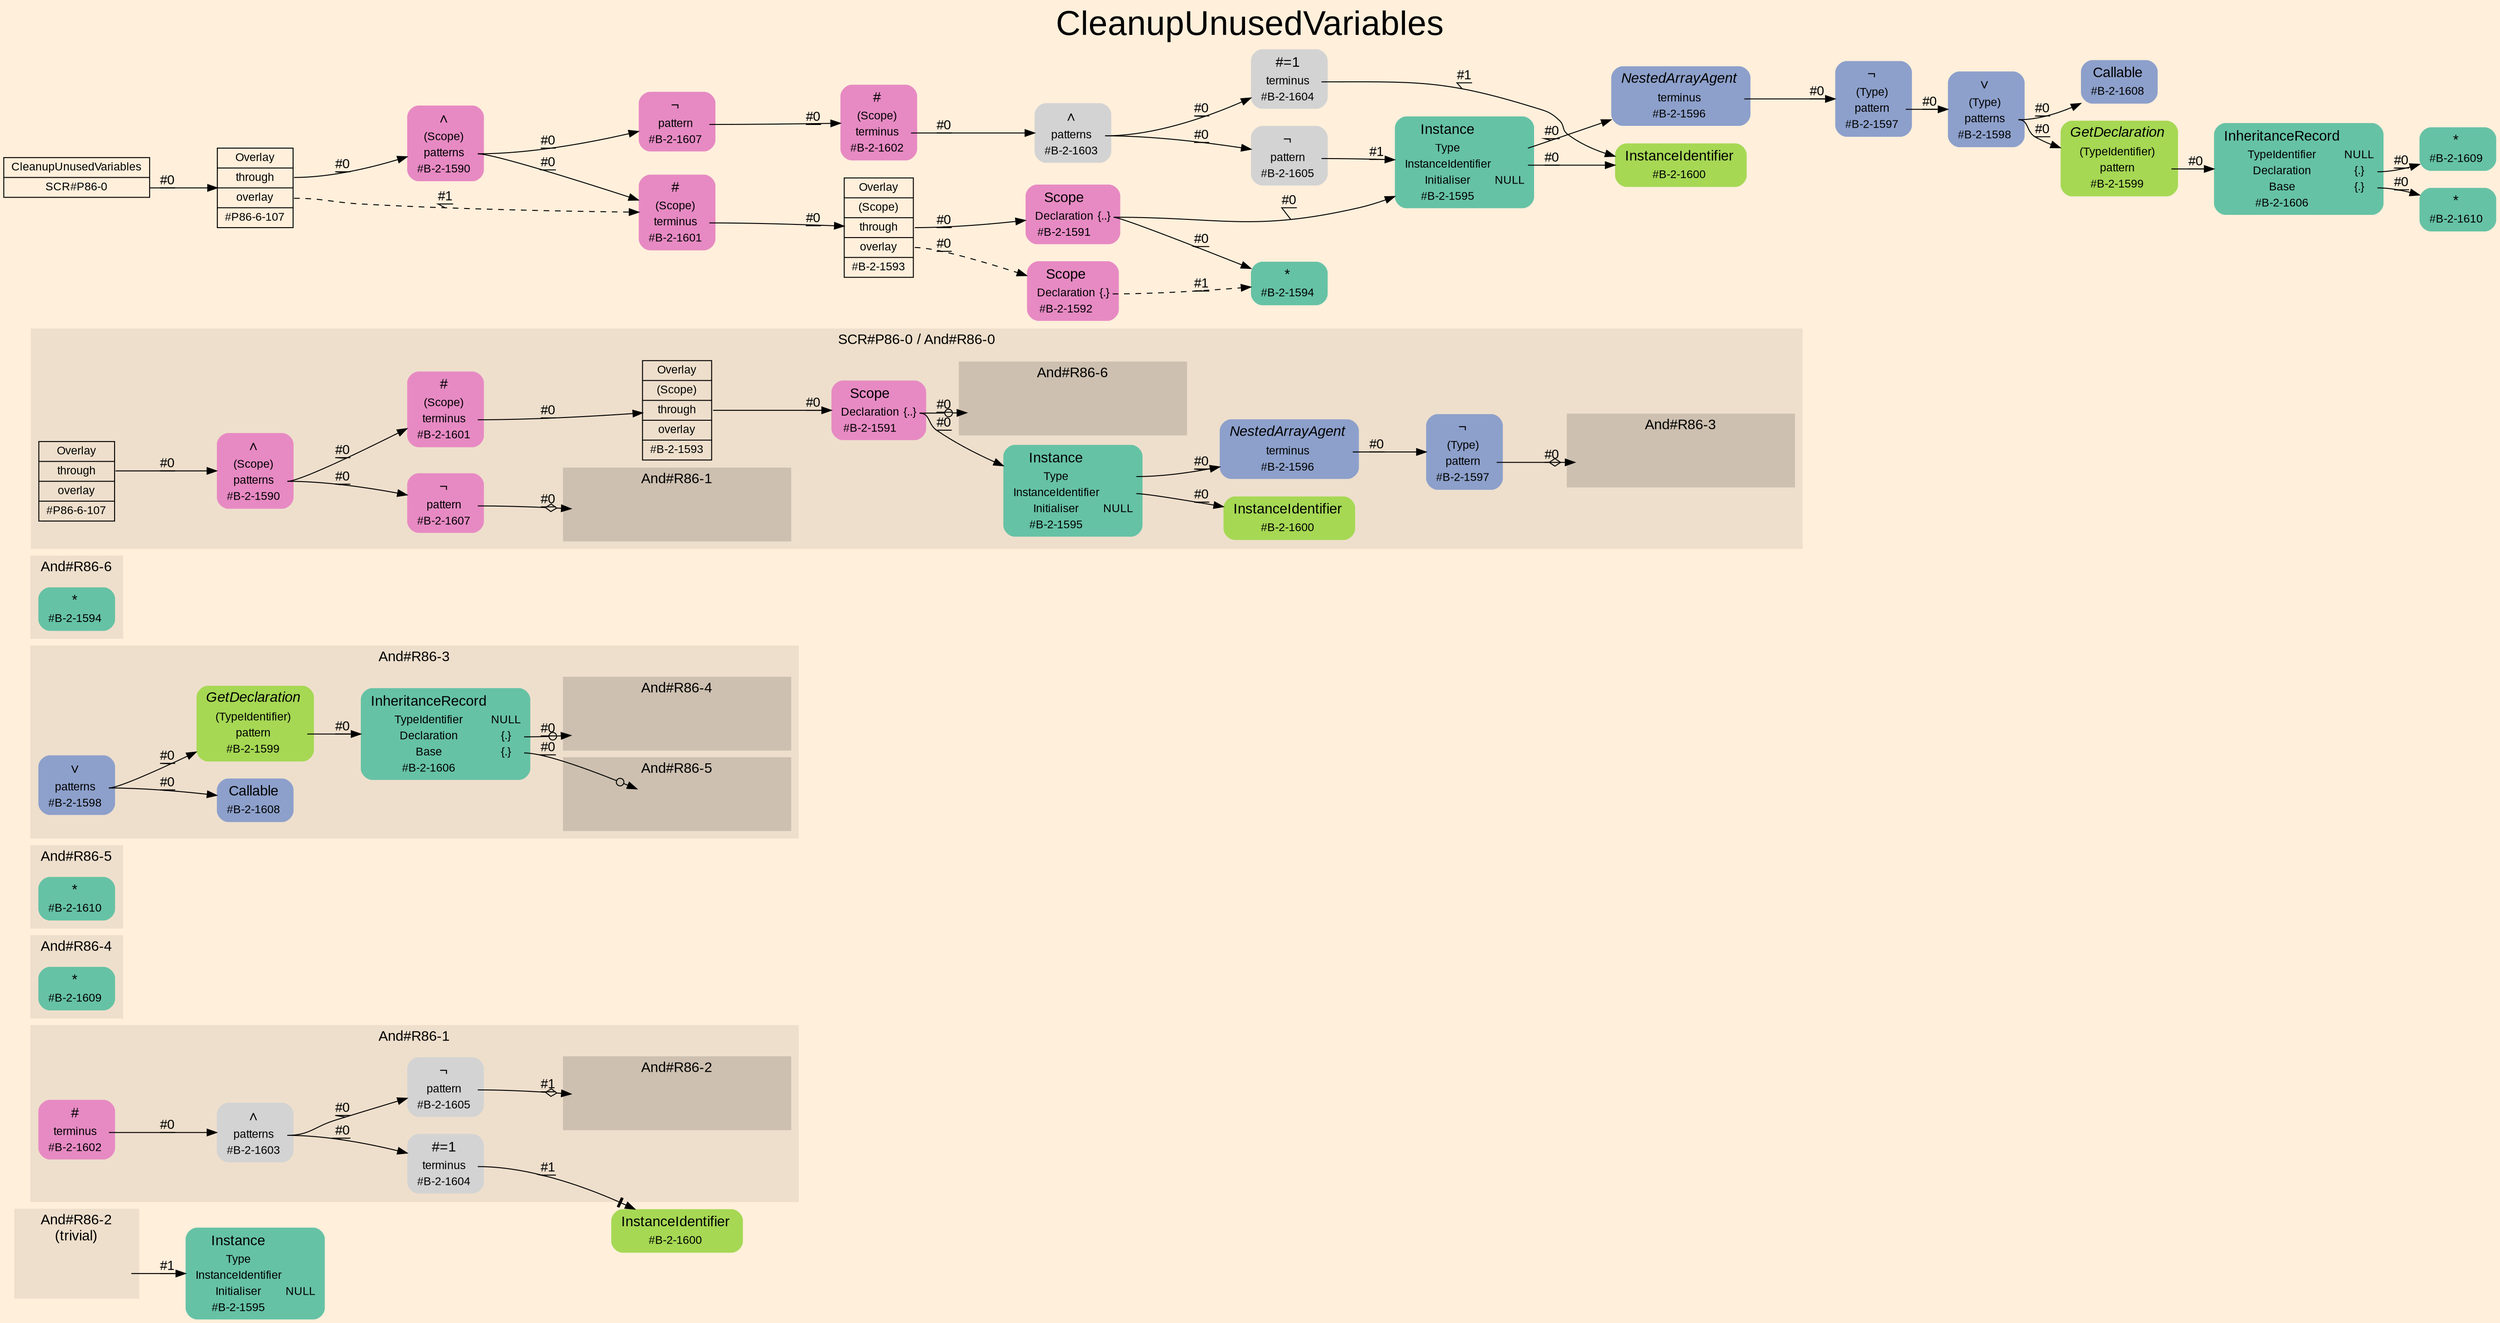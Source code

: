 digraph "CleanupUnusedVariables" {
label = "CleanupUnusedVariables"
labelloc = t
fontsize = "36"
graph [
    rankdir = "LR"
    ranksep = 0.3
    bgcolor = antiquewhite1
    color = black
    fontcolor = black
    fontname = "Arial"
];
node [
    fontname = "Arial"
];
edge [
    fontname = "Arial"
];

// -------------------- figure And#R86-2 --------------------
// -------- region And#R86-2 ----------
subgraph "clusterAnd#R86-2" {
    label = "And#R86-2\n(trivial)"
    style = "filled"
    color = antiquewhite2
    fontsize = "15"
    "And#R86-2/IRIP" [
        // -------- block And#R86-2/IRIP ----------
        shape = none
        style = "invisible"
    ];
    
}

"And#R86-2/#B-2-1595" [
    // -------- block And#R86-2/#B-2-1595 ----------
    shape = "plaintext"
    fillcolor = "/set28/1"
    label = <<TABLE BORDER="0" CELLBORDER="0" CELLSPACING="0">
     <TR><TD><FONT POINT-SIZE="15.0">Instance</FONT></TD><TD></TD></TR>
     <TR><TD>Type</TD><TD PORT="port0"></TD></TR>
     <TR><TD>InstanceIdentifier</TD><TD PORT="port1"></TD></TR>
     <TR><TD>Initialiser</TD><TD PORT="port2">NULL</TD></TR>
     <TR><TD>#B-2-1595</TD><TD PORT="port3"></TD></TR>
    </TABLE>>
    style = "rounded,filled"
    fontsize = "12"
];

"And#R86-2/IRIP" -> "And#R86-2/#B-2-1595" [
    label = "#1"
    decorate = true
    color = black
    fontcolor = black
];


// -------------------- figure And#R86-1 --------------------
// -------- region And#R86-1 ----------
subgraph "clusterAnd#R86-1" {
    label = "And#R86-1"
    style = "filled"
    color = antiquewhite2
    fontsize = "15"
    "And#R86-1/#B-2-1605" [
        // -------- block And#R86-1/#B-2-1605 ----------
        shape = "plaintext"
        label = <<TABLE BORDER="0" CELLBORDER="0" CELLSPACING="0">
         <TR><TD><FONT POINT-SIZE="15.0">¬</FONT></TD><TD></TD></TR>
         <TR><TD>pattern</TD><TD PORT="port0"></TD></TR>
         <TR><TD>#B-2-1605</TD><TD PORT="port1"></TD></TR>
        </TABLE>>
        style = "rounded,filled"
        fontsize = "12"
    ];
    
    "And#R86-1/#B-2-1603" [
        // -------- block And#R86-1/#B-2-1603 ----------
        shape = "plaintext"
        label = <<TABLE BORDER="0" CELLBORDER="0" CELLSPACING="0">
         <TR><TD><FONT POINT-SIZE="15.0">∧</FONT></TD><TD></TD></TR>
         <TR><TD>patterns</TD><TD PORT="port0"></TD></TR>
         <TR><TD>#B-2-1603</TD><TD PORT="port1"></TD></TR>
        </TABLE>>
        style = "rounded,filled"
        fontsize = "12"
    ];
    
    "And#R86-1/#B-2-1602" [
        // -------- block And#R86-1/#B-2-1602 ----------
        shape = "plaintext"
        fillcolor = "/set28/4"
        label = <<TABLE BORDER="0" CELLBORDER="0" CELLSPACING="0">
         <TR><TD><FONT POINT-SIZE="15.0">#</FONT></TD><TD></TD></TR>
         <TR><TD>terminus</TD><TD PORT="port0"></TD></TR>
         <TR><TD>#B-2-1602</TD><TD PORT="port1"></TD></TR>
        </TABLE>>
        style = "rounded,filled"
        fontsize = "12"
    ];
    
    "And#R86-1/#B-2-1604" [
        // -------- block And#R86-1/#B-2-1604 ----------
        shape = "plaintext"
        label = <<TABLE BORDER="0" CELLBORDER="0" CELLSPACING="0">
         <TR><TD><FONT POINT-SIZE="15.0">#=1</FONT></TD><TD></TD></TR>
         <TR><TD>terminus</TD><TD PORT="port0"></TD></TR>
         <TR><TD>#B-2-1604</TD><TD PORT="port1"></TD></TR>
        </TABLE>>
        style = "rounded,filled"
        fontsize = "12"
    ];
    
    // -------- region And#R86-1/And#R86-2 ----------
    subgraph "clusterAnd#R86-1/And#R86-2" {
        label = "And#R86-2"
        style = "filled"
        color = antiquewhite3
        fontsize = "15"
        "And#R86-1/And#R86-2/#B-2-1595" [
            // -------- block And#R86-1/And#R86-2/#B-2-1595 ----------
            shape = none
            fillcolor = "/set28/1"
            style = "invisible"
        ];
        
    }
    
}

"And#R86-1/#B-2-1600" [
    // -------- block And#R86-1/#B-2-1600 ----------
    shape = "plaintext"
    fillcolor = "/set28/5"
    label = <<TABLE BORDER="0" CELLBORDER="0" CELLSPACING="0">
     <TR><TD><FONT POINT-SIZE="15.0">InstanceIdentifier</FONT></TD><TD></TD></TR>
     <TR><TD>#B-2-1600</TD><TD PORT="port0"></TD></TR>
    </TABLE>>
    style = "rounded,filled"
    fontsize = "12"
];

"And#R86-1/#B-2-1605":port0 -> "And#R86-1/And#R86-2/#B-2-1595" [
    arrowhead="normalnoneodiamond"
    label = "#1"
    decorate = true
    color = black
    fontcolor = black
];

"And#R86-1/#B-2-1603":port0 -> "And#R86-1/#B-2-1604" [
    label = "#0"
    decorate = true
    color = black
    fontcolor = black
];

"And#R86-1/#B-2-1603":port0 -> "And#R86-1/#B-2-1605" [
    label = "#0"
    decorate = true
    color = black
    fontcolor = black
];

"And#R86-1/#B-2-1602":port0 -> "And#R86-1/#B-2-1603" [
    label = "#0"
    decorate = true
    color = black
    fontcolor = black
];

"And#R86-1/#B-2-1604":port0 -> "And#R86-1/#B-2-1600" [
    arrowhead="normalnonetee"
    label = "#1"
    decorate = true
    color = black
    fontcolor = black
];


// -------------------- figure And#R86-4 --------------------
// -------- region And#R86-4 ----------
subgraph "clusterAnd#R86-4" {
    label = "And#R86-4"
    style = "filled"
    color = antiquewhite2
    fontsize = "15"
    "And#R86-4/#B-2-1609" [
        // -------- block And#R86-4/#B-2-1609 ----------
        shape = "plaintext"
        fillcolor = "/set28/1"
        label = <<TABLE BORDER="0" CELLBORDER="0" CELLSPACING="0">
         <TR><TD><FONT POINT-SIZE="15.0">*</FONT></TD><TD></TD></TR>
         <TR><TD>#B-2-1609</TD><TD PORT="port0"></TD></TR>
        </TABLE>>
        style = "rounded,filled"
        fontsize = "12"
    ];
    
}


// -------------------- figure And#R86-5 --------------------
// -------- region And#R86-5 ----------
subgraph "clusterAnd#R86-5" {
    label = "And#R86-5"
    style = "filled"
    color = antiquewhite2
    fontsize = "15"
    "And#R86-5/#B-2-1610" [
        // -------- block And#R86-5/#B-2-1610 ----------
        shape = "plaintext"
        fillcolor = "/set28/1"
        label = <<TABLE BORDER="0" CELLBORDER="0" CELLSPACING="0">
         <TR><TD><FONT POINT-SIZE="15.0">*</FONT></TD><TD></TD></TR>
         <TR><TD>#B-2-1610</TD><TD PORT="port0"></TD></TR>
        </TABLE>>
        style = "rounded,filled"
        fontsize = "12"
    ];
    
}


// -------------------- figure And#R86-3 --------------------
// -------- region And#R86-3 ----------
subgraph "clusterAnd#R86-3" {
    label = "And#R86-3"
    style = "filled"
    color = antiquewhite2
    fontsize = "15"
    "And#R86-3/#B-2-1598" [
        // -------- block And#R86-3/#B-2-1598 ----------
        shape = "plaintext"
        fillcolor = "/set28/3"
        label = <<TABLE BORDER="0" CELLBORDER="0" CELLSPACING="0">
         <TR><TD><FONT POINT-SIZE="15.0">∨</FONT></TD><TD></TD></TR>
         <TR><TD>patterns</TD><TD PORT="port0"></TD></TR>
         <TR><TD>#B-2-1598</TD><TD PORT="port1"></TD></TR>
        </TABLE>>
        style = "rounded,filled"
        fontsize = "12"
    ];
    
    "And#R86-3/#B-2-1606" [
        // -------- block And#R86-3/#B-2-1606 ----------
        shape = "plaintext"
        fillcolor = "/set28/1"
        label = <<TABLE BORDER="0" CELLBORDER="0" CELLSPACING="0">
         <TR><TD><FONT POINT-SIZE="15.0">InheritanceRecord</FONT></TD><TD></TD></TR>
         <TR><TD>TypeIdentifier</TD><TD PORT="port0">NULL</TD></TR>
         <TR><TD>Declaration</TD><TD PORT="port1">{.}</TD></TR>
         <TR><TD>Base</TD><TD PORT="port2">{.}</TD></TR>
         <TR><TD>#B-2-1606</TD><TD PORT="port3"></TD></TR>
        </TABLE>>
        style = "rounded,filled"
        fontsize = "12"
    ];
    
    "And#R86-3/#B-2-1608" [
        // -------- block And#R86-3/#B-2-1608 ----------
        shape = "plaintext"
        fillcolor = "/set28/3"
        label = <<TABLE BORDER="0" CELLBORDER="0" CELLSPACING="0">
         <TR><TD><FONT POINT-SIZE="15.0">Callable</FONT></TD><TD></TD></TR>
         <TR><TD>#B-2-1608</TD><TD PORT="port0"></TD></TR>
        </TABLE>>
        style = "rounded,filled"
        fontsize = "12"
    ];
    
    "And#R86-3/#B-2-1599" [
        // -------- block And#R86-3/#B-2-1599 ----------
        shape = "plaintext"
        fillcolor = "/set28/5"
        label = <<TABLE BORDER="0" CELLBORDER="0" CELLSPACING="0">
         <TR><TD><FONT POINT-SIZE="15.0"><I>GetDeclaration</I></FONT></TD><TD></TD></TR>
         <TR><TD>(TypeIdentifier)</TD><TD PORT="port0"></TD></TR>
         <TR><TD>pattern</TD><TD PORT="port1"></TD></TR>
         <TR><TD>#B-2-1599</TD><TD PORT="port2"></TD></TR>
        </TABLE>>
        style = "rounded,filled"
        fontsize = "12"
    ];
    
    // -------- region And#R86-3/And#R86-4 ----------
    subgraph "clusterAnd#R86-3/And#R86-4" {
        label = "And#R86-4"
        style = "filled"
        color = antiquewhite3
        fontsize = "15"
        "And#R86-3/And#R86-4/#B-2-1609" [
            // -------- block And#R86-3/And#R86-4/#B-2-1609 ----------
            shape = none
            fillcolor = "/set28/1"
            style = "invisible"
        ];
        
    }
    
    // -------- region And#R86-3/And#R86-5 ----------
    subgraph "clusterAnd#R86-3/And#R86-5" {
        label = "And#R86-5"
        style = "filled"
        color = antiquewhite3
        fontsize = "15"
        "And#R86-3/And#R86-5/#B-2-1610" [
            // -------- block And#R86-3/And#R86-5/#B-2-1610 ----------
            shape = none
            fillcolor = "/set28/1"
            style = "invisible"
        ];
        
    }
    
}

"And#R86-3/#B-2-1598":port0 -> "And#R86-3/#B-2-1608" [
    label = "#0"
    decorate = true
    color = black
    fontcolor = black
];

"And#R86-3/#B-2-1598":port0 -> "And#R86-3/#B-2-1599" [
    label = "#0"
    decorate = true
    color = black
    fontcolor = black
];

"And#R86-3/#B-2-1606":port1 -> "And#R86-3/And#R86-4/#B-2-1609" [
    arrowhead="normalnoneodot"
    label = "#0"
    decorate = true
    color = black
    fontcolor = black
];

"And#R86-3/#B-2-1606":port2 -> "And#R86-3/And#R86-5/#B-2-1610" [
    arrowhead="normalnoneodot"
    label = "#0"
    decorate = true
    color = black
    fontcolor = black
];

"And#R86-3/#B-2-1599":port1 -> "And#R86-3/#B-2-1606" [
    label = "#0"
    decorate = true
    color = black
    fontcolor = black
];


// -------------------- figure And#R86-6 --------------------
// -------- region And#R86-6 ----------
subgraph "clusterAnd#R86-6" {
    label = "And#R86-6"
    style = "filled"
    color = antiquewhite2
    fontsize = "15"
    "And#R86-6/#B-2-1594" [
        // -------- block And#R86-6/#B-2-1594 ----------
        shape = "plaintext"
        fillcolor = "/set28/1"
        label = <<TABLE BORDER="0" CELLBORDER="0" CELLSPACING="0">
         <TR><TD><FONT POINT-SIZE="15.0">*</FONT></TD><TD></TD></TR>
         <TR><TD>#B-2-1594</TD><TD PORT="port0"></TD></TR>
        </TABLE>>
        style = "rounded,filled"
        fontsize = "12"
    ];
    
}


// -------------------- figure And#R86-0 --------------------
// -------- region And#R86-0 ----------
subgraph "clusterAnd#R86-0" {
    label = "SCR#P86-0 / And#R86-0"
    style = "filled"
    color = antiquewhite2
    fontsize = "15"
    "And#R86-0/#B-2-1600" [
        // -------- block And#R86-0/#B-2-1600 ----------
        shape = "plaintext"
        fillcolor = "/set28/5"
        label = <<TABLE BORDER="0" CELLBORDER="0" CELLSPACING="0">
         <TR><TD><FONT POINT-SIZE="15.0">InstanceIdentifier</FONT></TD><TD></TD></TR>
         <TR><TD>#B-2-1600</TD><TD PORT="port0"></TD></TR>
        </TABLE>>
        style = "rounded,filled"
        fontsize = "12"
    ];
    
    "And#R86-0/#B-2-1596" [
        // -------- block And#R86-0/#B-2-1596 ----------
        shape = "plaintext"
        fillcolor = "/set28/3"
        label = <<TABLE BORDER="0" CELLBORDER="0" CELLSPACING="0">
         <TR><TD><FONT POINT-SIZE="15.0"><I>NestedArrayAgent</I></FONT></TD><TD></TD></TR>
         <TR><TD>terminus</TD><TD PORT="port0"></TD></TR>
         <TR><TD>#B-2-1596</TD><TD PORT="port1"></TD></TR>
        </TABLE>>
        style = "rounded,filled"
        fontsize = "12"
    ];
    
    "And#R86-0/#B-2-1590" [
        // -------- block And#R86-0/#B-2-1590 ----------
        shape = "plaintext"
        fillcolor = "/set28/4"
        label = <<TABLE BORDER="0" CELLBORDER="0" CELLSPACING="0">
         <TR><TD><FONT POINT-SIZE="15.0">∧</FONT></TD><TD></TD></TR>
         <TR><TD>(Scope)</TD><TD PORT="port0"></TD></TR>
         <TR><TD>patterns</TD><TD PORT="port1"></TD></TR>
         <TR><TD>#B-2-1590</TD><TD PORT="port2"></TD></TR>
        </TABLE>>
        style = "rounded,filled"
        fontsize = "12"
    ];
    
    "And#R86-0/#B-2-1607" [
        // -------- block And#R86-0/#B-2-1607 ----------
        shape = "plaintext"
        fillcolor = "/set28/4"
        label = <<TABLE BORDER="0" CELLBORDER="0" CELLSPACING="0">
         <TR><TD><FONT POINT-SIZE="15.0">¬</FONT></TD><TD></TD></TR>
         <TR><TD>pattern</TD><TD PORT="port0"></TD></TR>
         <TR><TD>#B-2-1607</TD><TD PORT="port1"></TD></TR>
        </TABLE>>
        style = "rounded,filled"
        fontsize = "12"
    ];
    
    "And#R86-0/#B-2-1595" [
        // -------- block And#R86-0/#B-2-1595 ----------
        shape = "plaintext"
        fillcolor = "/set28/1"
        label = <<TABLE BORDER="0" CELLBORDER="0" CELLSPACING="0">
         <TR><TD><FONT POINT-SIZE="15.0">Instance</FONT></TD><TD></TD></TR>
         <TR><TD>Type</TD><TD PORT="port0"></TD></TR>
         <TR><TD>InstanceIdentifier</TD><TD PORT="port1"></TD></TR>
         <TR><TD>Initialiser</TD><TD PORT="port2">NULL</TD></TR>
         <TR><TD>#B-2-1595</TD><TD PORT="port3"></TD></TR>
        </TABLE>>
        style = "rounded,filled"
        fontsize = "12"
    ];
    
    "And#R86-0/#B-2-1591" [
        // -------- block And#R86-0/#B-2-1591 ----------
        shape = "plaintext"
        fillcolor = "/set28/4"
        label = <<TABLE BORDER="0" CELLBORDER="0" CELLSPACING="0">
         <TR><TD><FONT POINT-SIZE="15.0">Scope</FONT></TD><TD></TD></TR>
         <TR><TD>Declaration</TD><TD PORT="port0">{..}</TD></TR>
         <TR><TD>#B-2-1591</TD><TD PORT="port1"></TD></TR>
        </TABLE>>
        style = "rounded,filled"
        fontsize = "12"
    ];
    
    "And#R86-0/#B-2-1597" [
        // -------- block And#R86-0/#B-2-1597 ----------
        shape = "plaintext"
        fillcolor = "/set28/3"
        label = <<TABLE BORDER="0" CELLBORDER="0" CELLSPACING="0">
         <TR><TD><FONT POINT-SIZE="15.0">¬</FONT></TD><TD></TD></TR>
         <TR><TD>(Type)</TD><TD PORT="port0"></TD></TR>
         <TR><TD>pattern</TD><TD PORT="port1"></TD></TR>
         <TR><TD>#B-2-1597</TD><TD PORT="port2"></TD></TR>
        </TABLE>>
        style = "rounded,filled"
        fontsize = "12"
    ];
    
    "And#R86-0/#P86-6-107" [
        // -------- block And#R86-0/#P86-6-107 ----------
        shape = "record"
        fillcolor = antiquewhite2
        label = "<fixed> Overlay | <port0> through | <port1> overlay | <port2> #P86-6-107"
        style = "filled"
        fontsize = "12"
        color = black
        fontcolor = black
    ];
    
    "And#R86-0/#B-2-1593" [
        // -------- block And#R86-0/#B-2-1593 ----------
        shape = "record"
        fillcolor = antiquewhite2
        label = "<fixed> Overlay | <port0> (Scope) | <port1> through | <port2> overlay | <port3> #B-2-1593"
        style = "filled"
        fontsize = "12"
        color = black
        fontcolor = black
    ];
    
    "And#R86-0/#B-2-1601" [
        // -------- block And#R86-0/#B-2-1601 ----------
        shape = "plaintext"
        fillcolor = "/set28/4"
        label = <<TABLE BORDER="0" CELLBORDER="0" CELLSPACING="0">
         <TR><TD><FONT POINT-SIZE="15.0">#</FONT></TD><TD></TD></TR>
         <TR><TD>(Scope)</TD><TD PORT="port0"></TD></TR>
         <TR><TD>terminus</TD><TD PORT="port1"></TD></TR>
         <TR><TD>#B-2-1601</TD><TD PORT="port2"></TD></TR>
        </TABLE>>
        style = "rounded,filled"
        fontsize = "12"
    ];
    
    // -------- region And#R86-0/And#R86-1 ----------
    subgraph "clusterAnd#R86-0/And#R86-1" {
        label = "And#R86-1"
        style = "filled"
        color = antiquewhite3
        fontsize = "15"
        "And#R86-0/And#R86-1/#B-2-1602" [
            // -------- block And#R86-0/And#R86-1/#B-2-1602 ----------
            shape = none
            fillcolor = "/set28/4"
            style = "invisible"
        ];
        
    }
    
    // -------- region And#R86-0/And#R86-3 ----------
    subgraph "clusterAnd#R86-0/And#R86-3" {
        label = "And#R86-3"
        style = "filled"
        color = antiquewhite3
        fontsize = "15"
        "And#R86-0/And#R86-3/#B-2-1598" [
            // -------- block And#R86-0/And#R86-3/#B-2-1598 ----------
            shape = none
            fillcolor = "/set28/3"
            style = "invisible"
        ];
        
    }
    
    // -------- region And#R86-0/And#R86-6 ----------
    subgraph "clusterAnd#R86-0/And#R86-6" {
        label = "And#R86-6"
        style = "filled"
        color = antiquewhite3
        fontsize = "15"
        "And#R86-0/And#R86-6/#B-2-1594" [
            // -------- block And#R86-0/And#R86-6/#B-2-1594 ----------
            shape = none
            fillcolor = "/set28/1"
            style = "invisible"
        ];
        
    }
    
}

"And#R86-0/#B-2-1596":port0 -> "And#R86-0/#B-2-1597" [
    label = "#0"
    decorate = true
    color = black
    fontcolor = black
];

"And#R86-0/#B-2-1590":port1 -> "And#R86-0/#B-2-1601" [
    label = "#0"
    decorate = true
    color = black
    fontcolor = black
];

"And#R86-0/#B-2-1590":port1 -> "And#R86-0/#B-2-1607" [
    label = "#0"
    decorate = true
    color = black
    fontcolor = black
];

"And#R86-0/#B-2-1607":port0 -> "And#R86-0/And#R86-1/#B-2-1602" [
    arrowhead="normalnoneodiamond"
    label = "#0"
    decorate = true
    color = black
    fontcolor = black
];

"And#R86-0/#B-2-1595":port0 -> "And#R86-0/#B-2-1596" [
    label = "#0"
    decorate = true
    color = black
    fontcolor = black
];

"And#R86-0/#B-2-1595":port1 -> "And#R86-0/#B-2-1600" [
    label = "#0"
    decorate = true
    color = black
    fontcolor = black
];

"And#R86-0/#B-2-1591":port0 -> "And#R86-0/#B-2-1595" [
    label = "#0"
    decorate = true
    color = black
    fontcolor = black
];

"And#R86-0/#B-2-1591":port0 -> "And#R86-0/And#R86-6/#B-2-1594" [
    arrowhead="normalnoneodot"
    label = "#0"
    decorate = true
    color = black
    fontcolor = black
];

"And#R86-0/#B-2-1597":port1 -> "And#R86-0/And#R86-3/#B-2-1598" [
    arrowhead="normalnoneodiamond"
    label = "#0"
    decorate = true
    color = black
    fontcolor = black
];

"And#R86-0/#P86-6-107":port0 -> "And#R86-0/#B-2-1590" [
    label = "#0"
    decorate = true
    color = black
    fontcolor = black
];

"And#R86-0/#B-2-1593":port1 -> "And#R86-0/#B-2-1591" [
    label = "#0"
    decorate = true
    color = black
    fontcolor = black
];

"And#R86-0/#B-2-1601":port1 -> "And#R86-0/#B-2-1593" [
    label = "#0"
    decorate = true
    color = black
    fontcolor = black
];


// -------------------- transformation figure --------------------
"CR#P86-0" [
    // -------- block CR#P86-0 ----------
    shape = "record"
    fillcolor = antiquewhite1
    label = "<fixed> CleanupUnusedVariables | <port0> SCR#P86-0"
    style = "filled"
    fontsize = "12"
    color = black
    fontcolor = black
];

"#P86-6-107" [
    // -------- block #P86-6-107 ----------
    shape = "record"
    fillcolor = antiquewhite1
    label = "<fixed> Overlay | <port0> through | <port1> overlay | <port2> #P86-6-107"
    style = "filled"
    fontsize = "12"
    color = black
    fontcolor = black
];

"#B-2-1590" [
    // -------- block #B-2-1590 ----------
    shape = "plaintext"
    fillcolor = "/set28/4"
    label = <<TABLE BORDER="0" CELLBORDER="0" CELLSPACING="0">
     <TR><TD><FONT POINT-SIZE="15.0">∧</FONT></TD><TD></TD></TR>
     <TR><TD>(Scope)</TD><TD PORT="port0"></TD></TR>
     <TR><TD>patterns</TD><TD PORT="port1"></TD></TR>
     <TR><TD>#B-2-1590</TD><TD PORT="port2"></TD></TR>
    </TABLE>>
    style = "rounded,filled"
    fontsize = "12"
];

"#B-2-1601" [
    // -------- block #B-2-1601 ----------
    shape = "plaintext"
    fillcolor = "/set28/4"
    label = <<TABLE BORDER="0" CELLBORDER="0" CELLSPACING="0">
     <TR><TD><FONT POINT-SIZE="15.0">#</FONT></TD><TD></TD></TR>
     <TR><TD>(Scope)</TD><TD PORT="port0"></TD></TR>
     <TR><TD>terminus</TD><TD PORT="port1"></TD></TR>
     <TR><TD>#B-2-1601</TD><TD PORT="port2"></TD></TR>
    </TABLE>>
    style = "rounded,filled"
    fontsize = "12"
];

"#B-2-1593" [
    // -------- block #B-2-1593 ----------
    shape = "record"
    fillcolor = antiquewhite1
    label = "<fixed> Overlay | <port0> (Scope) | <port1> through | <port2> overlay | <port3> #B-2-1593"
    style = "filled"
    fontsize = "12"
    color = black
    fontcolor = black
];

"#B-2-1591" [
    // -------- block #B-2-1591 ----------
    shape = "plaintext"
    fillcolor = "/set28/4"
    label = <<TABLE BORDER="0" CELLBORDER="0" CELLSPACING="0">
     <TR><TD><FONT POINT-SIZE="15.0">Scope</FONT></TD><TD></TD></TR>
     <TR><TD>Declaration</TD><TD PORT="port0">{..}</TD></TR>
     <TR><TD>#B-2-1591</TD><TD PORT="port1"></TD></TR>
    </TABLE>>
    style = "rounded,filled"
    fontsize = "12"
];

"#B-2-1595" [
    // -------- block #B-2-1595 ----------
    shape = "plaintext"
    fillcolor = "/set28/1"
    label = <<TABLE BORDER="0" CELLBORDER="0" CELLSPACING="0">
     <TR><TD><FONT POINT-SIZE="15.0">Instance</FONT></TD><TD></TD></TR>
     <TR><TD>Type</TD><TD PORT="port0"></TD></TR>
     <TR><TD>InstanceIdentifier</TD><TD PORT="port1"></TD></TR>
     <TR><TD>Initialiser</TD><TD PORT="port2">NULL</TD></TR>
     <TR><TD>#B-2-1595</TD><TD PORT="port3"></TD></TR>
    </TABLE>>
    style = "rounded,filled"
    fontsize = "12"
];

"#B-2-1596" [
    // -------- block #B-2-1596 ----------
    shape = "plaintext"
    fillcolor = "/set28/3"
    label = <<TABLE BORDER="0" CELLBORDER="0" CELLSPACING="0">
     <TR><TD><FONT POINT-SIZE="15.0"><I>NestedArrayAgent</I></FONT></TD><TD></TD></TR>
     <TR><TD>terminus</TD><TD PORT="port0"></TD></TR>
     <TR><TD>#B-2-1596</TD><TD PORT="port1"></TD></TR>
    </TABLE>>
    style = "rounded,filled"
    fontsize = "12"
];

"#B-2-1597" [
    // -------- block #B-2-1597 ----------
    shape = "plaintext"
    fillcolor = "/set28/3"
    label = <<TABLE BORDER="0" CELLBORDER="0" CELLSPACING="0">
     <TR><TD><FONT POINT-SIZE="15.0">¬</FONT></TD><TD></TD></TR>
     <TR><TD>(Type)</TD><TD PORT="port0"></TD></TR>
     <TR><TD>pattern</TD><TD PORT="port1"></TD></TR>
     <TR><TD>#B-2-1597</TD><TD PORT="port2"></TD></TR>
    </TABLE>>
    style = "rounded,filled"
    fontsize = "12"
];

"#B-2-1598" [
    // -------- block #B-2-1598 ----------
    shape = "plaintext"
    fillcolor = "/set28/3"
    label = <<TABLE BORDER="0" CELLBORDER="0" CELLSPACING="0">
     <TR><TD><FONT POINT-SIZE="15.0">∨</FONT></TD><TD></TD></TR>
     <TR><TD>(Type)</TD><TD PORT="port0"></TD></TR>
     <TR><TD>patterns</TD><TD PORT="port1"></TD></TR>
     <TR><TD>#B-2-1598</TD><TD PORT="port2"></TD></TR>
    </TABLE>>
    style = "rounded,filled"
    fontsize = "12"
];

"#B-2-1608" [
    // -------- block #B-2-1608 ----------
    shape = "plaintext"
    fillcolor = "/set28/3"
    label = <<TABLE BORDER="0" CELLBORDER="0" CELLSPACING="0">
     <TR><TD><FONT POINT-SIZE="15.0">Callable</FONT></TD><TD></TD></TR>
     <TR><TD>#B-2-1608</TD><TD PORT="port0"></TD></TR>
    </TABLE>>
    style = "rounded,filled"
    fontsize = "12"
];

"#B-2-1599" [
    // -------- block #B-2-1599 ----------
    shape = "plaintext"
    fillcolor = "/set28/5"
    label = <<TABLE BORDER="0" CELLBORDER="0" CELLSPACING="0">
     <TR><TD><FONT POINT-SIZE="15.0"><I>GetDeclaration</I></FONT></TD><TD></TD></TR>
     <TR><TD>(TypeIdentifier)</TD><TD PORT="port0"></TD></TR>
     <TR><TD>pattern</TD><TD PORT="port1"></TD></TR>
     <TR><TD>#B-2-1599</TD><TD PORT="port2"></TD></TR>
    </TABLE>>
    style = "rounded,filled"
    fontsize = "12"
];

"#B-2-1606" [
    // -------- block #B-2-1606 ----------
    shape = "plaintext"
    fillcolor = "/set28/1"
    label = <<TABLE BORDER="0" CELLBORDER="0" CELLSPACING="0">
     <TR><TD><FONT POINT-SIZE="15.0">InheritanceRecord</FONT></TD><TD></TD></TR>
     <TR><TD>TypeIdentifier</TD><TD PORT="port0">NULL</TD></TR>
     <TR><TD>Declaration</TD><TD PORT="port1">{.}</TD></TR>
     <TR><TD>Base</TD><TD PORT="port2">{.}</TD></TR>
     <TR><TD>#B-2-1606</TD><TD PORT="port3"></TD></TR>
    </TABLE>>
    style = "rounded,filled"
    fontsize = "12"
];

"#B-2-1609" [
    // -------- block #B-2-1609 ----------
    shape = "plaintext"
    fillcolor = "/set28/1"
    label = <<TABLE BORDER="0" CELLBORDER="0" CELLSPACING="0">
     <TR><TD><FONT POINT-SIZE="15.0">*</FONT></TD><TD></TD></TR>
     <TR><TD>#B-2-1609</TD><TD PORT="port0"></TD></TR>
    </TABLE>>
    style = "rounded,filled"
    fontsize = "12"
];

"#B-2-1610" [
    // -------- block #B-2-1610 ----------
    shape = "plaintext"
    fillcolor = "/set28/1"
    label = <<TABLE BORDER="0" CELLBORDER="0" CELLSPACING="0">
     <TR><TD><FONT POINT-SIZE="15.0">*</FONT></TD><TD></TD></TR>
     <TR><TD>#B-2-1610</TD><TD PORT="port0"></TD></TR>
    </TABLE>>
    style = "rounded,filled"
    fontsize = "12"
];

"#B-2-1600" [
    // -------- block #B-2-1600 ----------
    shape = "plaintext"
    fillcolor = "/set28/5"
    label = <<TABLE BORDER="0" CELLBORDER="0" CELLSPACING="0">
     <TR><TD><FONT POINT-SIZE="15.0">InstanceIdentifier</FONT></TD><TD></TD></TR>
     <TR><TD>#B-2-1600</TD><TD PORT="port0"></TD></TR>
    </TABLE>>
    style = "rounded,filled"
    fontsize = "12"
];

"#B-2-1594" [
    // -------- block #B-2-1594 ----------
    shape = "plaintext"
    fillcolor = "/set28/1"
    label = <<TABLE BORDER="0" CELLBORDER="0" CELLSPACING="0">
     <TR><TD><FONT POINT-SIZE="15.0">*</FONT></TD><TD></TD></TR>
     <TR><TD>#B-2-1594</TD><TD PORT="port0"></TD></TR>
    </TABLE>>
    style = "rounded,filled"
    fontsize = "12"
];

"#B-2-1592" [
    // -------- block #B-2-1592 ----------
    shape = "plaintext"
    fillcolor = "/set28/4"
    label = <<TABLE BORDER="0" CELLBORDER="0" CELLSPACING="0">
     <TR><TD><FONT POINT-SIZE="15.0">Scope</FONT></TD><TD></TD></TR>
     <TR><TD>Declaration</TD><TD PORT="port0">{.}</TD></TR>
     <TR><TD>#B-2-1592</TD><TD PORT="port1"></TD></TR>
    </TABLE>>
    style = "rounded,filled"
    fontsize = "12"
];

"#B-2-1607" [
    // -------- block #B-2-1607 ----------
    shape = "plaintext"
    fillcolor = "/set28/4"
    label = <<TABLE BORDER="0" CELLBORDER="0" CELLSPACING="0">
     <TR><TD><FONT POINT-SIZE="15.0">¬</FONT></TD><TD></TD></TR>
     <TR><TD>pattern</TD><TD PORT="port0"></TD></TR>
     <TR><TD>#B-2-1607</TD><TD PORT="port1"></TD></TR>
    </TABLE>>
    style = "rounded,filled"
    fontsize = "12"
];

"#B-2-1602" [
    // -------- block #B-2-1602 ----------
    shape = "plaintext"
    fillcolor = "/set28/4"
    label = <<TABLE BORDER="0" CELLBORDER="0" CELLSPACING="0">
     <TR><TD><FONT POINT-SIZE="15.0">#</FONT></TD><TD></TD></TR>
     <TR><TD>(Scope)</TD><TD PORT="port0"></TD></TR>
     <TR><TD>terminus</TD><TD PORT="port1"></TD></TR>
     <TR><TD>#B-2-1602</TD><TD PORT="port2"></TD></TR>
    </TABLE>>
    style = "rounded,filled"
    fontsize = "12"
];

"#B-2-1603" [
    // -------- block #B-2-1603 ----------
    shape = "plaintext"
    label = <<TABLE BORDER="0" CELLBORDER="0" CELLSPACING="0">
     <TR><TD><FONT POINT-SIZE="15.0">∧</FONT></TD><TD></TD></TR>
     <TR><TD>patterns</TD><TD PORT="port0"></TD></TR>
     <TR><TD>#B-2-1603</TD><TD PORT="port1"></TD></TR>
    </TABLE>>
    style = "rounded,filled"
    fontsize = "12"
];

"#B-2-1604" [
    // -------- block #B-2-1604 ----------
    shape = "plaintext"
    label = <<TABLE BORDER="0" CELLBORDER="0" CELLSPACING="0">
     <TR><TD><FONT POINT-SIZE="15.0">#=1</FONT></TD><TD></TD></TR>
     <TR><TD>terminus</TD><TD PORT="port0"></TD></TR>
     <TR><TD>#B-2-1604</TD><TD PORT="port1"></TD></TR>
    </TABLE>>
    style = "rounded,filled"
    fontsize = "12"
];

"#B-2-1605" [
    // -------- block #B-2-1605 ----------
    shape = "plaintext"
    label = <<TABLE BORDER="0" CELLBORDER="0" CELLSPACING="0">
     <TR><TD><FONT POINT-SIZE="15.0">¬</FONT></TD><TD></TD></TR>
     <TR><TD>pattern</TD><TD PORT="port0"></TD></TR>
     <TR><TD>#B-2-1605</TD><TD PORT="port1"></TD></TR>
    </TABLE>>
    style = "rounded,filled"
    fontsize = "12"
];

"CR#P86-0":port0 -> "#P86-6-107" [
    label = "#0"
    decorate = true
    color = black
    fontcolor = black
];

"#P86-6-107":port0 -> "#B-2-1590" [
    label = "#0"
    decorate = true
    color = black
    fontcolor = black
];

"#P86-6-107":port1 -> "#B-2-1601" [
    style="dashed"
    label = "#1"
    decorate = true
    color = black
    fontcolor = black
];

"#B-2-1590":port1 -> "#B-2-1601" [
    label = "#0"
    decorate = true
    color = black
    fontcolor = black
];

"#B-2-1590":port1 -> "#B-2-1607" [
    label = "#0"
    decorate = true
    color = black
    fontcolor = black
];

"#B-2-1601":port1 -> "#B-2-1593" [
    label = "#0"
    decorate = true
    color = black
    fontcolor = black
];

"#B-2-1593":port1 -> "#B-2-1591" [
    label = "#0"
    decorate = true
    color = black
    fontcolor = black
];

"#B-2-1593":port2 -> "#B-2-1592" [
    style="dashed"
    label = "#0"
    decorate = true
    color = black
    fontcolor = black
];

"#B-2-1591":port0 -> "#B-2-1595" [
    label = "#0"
    decorate = true
    color = black
    fontcolor = black
];

"#B-2-1591":port0 -> "#B-2-1594" [
    label = "#0"
    decorate = true
    color = black
    fontcolor = black
];

"#B-2-1595":port0 -> "#B-2-1596" [
    label = "#0"
    decorate = true
    color = black
    fontcolor = black
];

"#B-2-1595":port1 -> "#B-2-1600" [
    label = "#0"
    decorate = true
    color = black
    fontcolor = black
];

"#B-2-1596":port0 -> "#B-2-1597" [
    label = "#0"
    decorate = true
    color = black
    fontcolor = black
];

"#B-2-1597":port1 -> "#B-2-1598" [
    label = "#0"
    decorate = true
    color = black
    fontcolor = black
];

"#B-2-1598":port1 -> "#B-2-1608" [
    label = "#0"
    decorate = true
    color = black
    fontcolor = black
];

"#B-2-1598":port1 -> "#B-2-1599" [
    label = "#0"
    decorate = true
    color = black
    fontcolor = black
];

"#B-2-1599":port1 -> "#B-2-1606" [
    label = "#0"
    decorate = true
    color = black
    fontcolor = black
];

"#B-2-1606":port1 -> "#B-2-1609" [
    label = "#0"
    decorate = true
    color = black
    fontcolor = black
];

"#B-2-1606":port2 -> "#B-2-1610" [
    label = "#0"
    decorate = true
    color = black
    fontcolor = black
];

"#B-2-1592":port0 -> "#B-2-1594" [
    style="dashed"
    label = "#1"
    decorate = true
    color = black
    fontcolor = black
];

"#B-2-1607":port0 -> "#B-2-1602" [
    label = "#0"
    decorate = true
    color = black
    fontcolor = black
];

"#B-2-1602":port1 -> "#B-2-1603" [
    label = "#0"
    decorate = true
    color = black
    fontcolor = black
];

"#B-2-1603":port0 -> "#B-2-1604" [
    label = "#0"
    decorate = true
    color = black
    fontcolor = black
];

"#B-2-1603":port0 -> "#B-2-1605" [
    label = "#0"
    decorate = true
    color = black
    fontcolor = black
];

"#B-2-1604":port0 -> "#B-2-1600" [
    label = "#1"
    decorate = true
    color = black
    fontcolor = black
];

"#B-2-1605":port0 -> "#B-2-1595" [
    label = "#1"
    decorate = true
    color = black
    fontcolor = black
];


}
